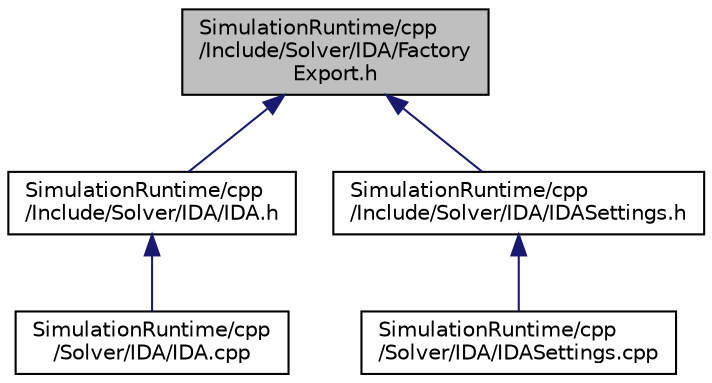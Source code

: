 digraph "SimulationRuntime/cpp/Include/Solver/IDA/FactoryExport.h"
{
  edge [fontname="Helvetica",fontsize="10",labelfontname="Helvetica",labelfontsize="10"];
  node [fontname="Helvetica",fontsize="10",shape=record];
  Node1 [label="SimulationRuntime/cpp\l/Include/Solver/IDA/Factory\lExport.h",height=0.2,width=0.4,color="black", fillcolor="grey75", style="filled", fontcolor="black"];
  Node1 -> Node2 [dir="back",color="midnightblue",fontsize="10",style="solid",fontname="Helvetica"];
  Node2 [label="SimulationRuntime/cpp\l/Include/Solver/IDA/IDA.h",height=0.2,width=0.4,color="black", fillcolor="white", style="filled",URL="$d6/d3a/_simulation_runtime_2cpp_2_include_2_solver_2_i_d_a_2ida_8h.html"];
  Node2 -> Node3 [dir="back",color="midnightblue",fontsize="10",style="solid",fontname="Helvetica"];
  Node3 [label="SimulationRuntime/cpp\l/Solver/IDA/IDA.cpp",height=0.2,width=0.4,color="black", fillcolor="white", style="filled",URL="$d7/d7a/_i_d_a_8cpp.html"];
  Node1 -> Node4 [dir="back",color="midnightblue",fontsize="10",style="solid",fontname="Helvetica"];
  Node4 [label="SimulationRuntime/cpp\l/Include/Solver/IDA/IDASettings.h",height=0.2,width=0.4,color="black", fillcolor="white", style="filled",URL="$d1/dac/_i_d_a_settings_8h.html"];
  Node4 -> Node5 [dir="back",color="midnightblue",fontsize="10",style="solid",fontname="Helvetica"];
  Node5 [label="SimulationRuntime/cpp\l/Solver/IDA/IDASettings.cpp",height=0.2,width=0.4,color="black", fillcolor="white", style="filled",URL="$d5/d50/_i_d_a_settings_8cpp.html"];
}
